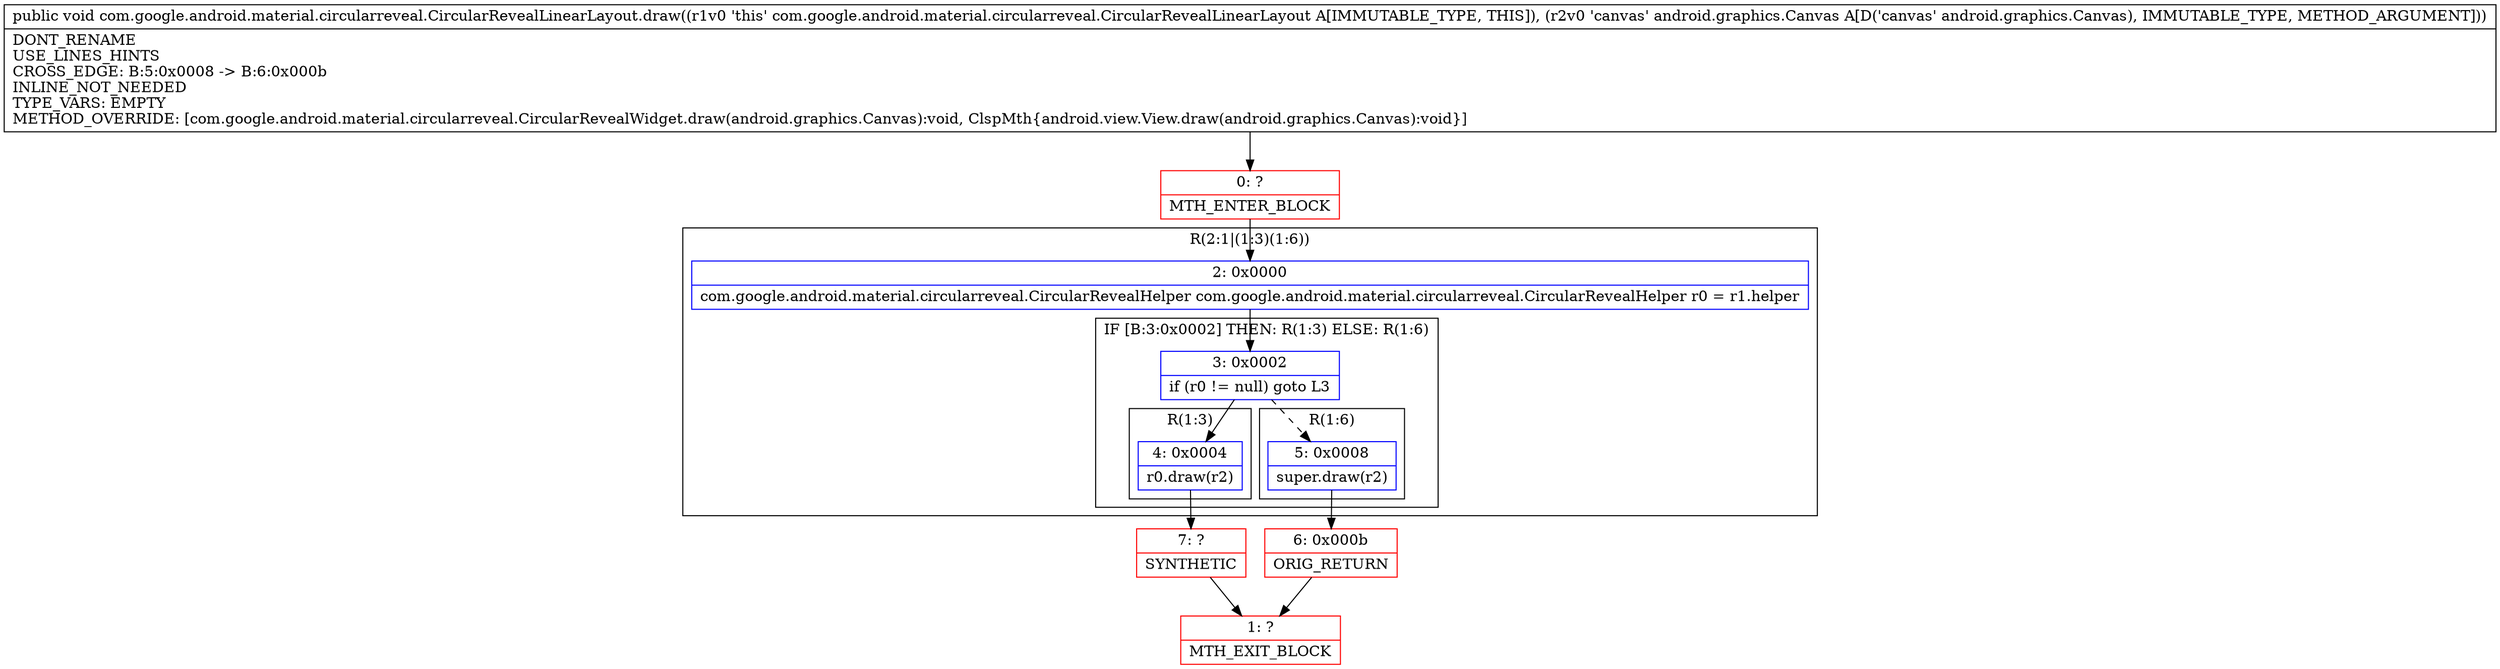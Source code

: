 digraph "CFG forcom.google.android.material.circularreveal.CircularRevealLinearLayout.draw(Landroid\/graphics\/Canvas;)V" {
subgraph cluster_Region_138660114 {
label = "R(2:1|(1:3)(1:6))";
node [shape=record,color=blue];
Node_2 [shape=record,label="{2\:\ 0x0000|com.google.android.material.circularreveal.CircularRevealHelper com.google.android.material.circularreveal.CircularRevealHelper r0 = r1.helper\l}"];
subgraph cluster_IfRegion_1756583742 {
label = "IF [B:3:0x0002] THEN: R(1:3) ELSE: R(1:6)";
node [shape=record,color=blue];
Node_3 [shape=record,label="{3\:\ 0x0002|if (r0 != null) goto L3\l}"];
subgraph cluster_Region_752751045 {
label = "R(1:3)";
node [shape=record,color=blue];
Node_4 [shape=record,label="{4\:\ 0x0004|r0.draw(r2)\l}"];
}
subgraph cluster_Region_329364482 {
label = "R(1:6)";
node [shape=record,color=blue];
Node_5 [shape=record,label="{5\:\ 0x0008|super.draw(r2)\l}"];
}
}
}
Node_0 [shape=record,color=red,label="{0\:\ ?|MTH_ENTER_BLOCK\l}"];
Node_7 [shape=record,color=red,label="{7\:\ ?|SYNTHETIC\l}"];
Node_1 [shape=record,color=red,label="{1\:\ ?|MTH_EXIT_BLOCK\l}"];
Node_6 [shape=record,color=red,label="{6\:\ 0x000b|ORIG_RETURN\l}"];
MethodNode[shape=record,label="{public void com.google.android.material.circularreveal.CircularRevealLinearLayout.draw((r1v0 'this' com.google.android.material.circularreveal.CircularRevealLinearLayout A[IMMUTABLE_TYPE, THIS]), (r2v0 'canvas' android.graphics.Canvas A[D('canvas' android.graphics.Canvas), IMMUTABLE_TYPE, METHOD_ARGUMENT]))  | DONT_RENAME\lUSE_LINES_HINTS\lCROSS_EDGE: B:5:0x0008 \-\> B:6:0x000b\lINLINE_NOT_NEEDED\lTYPE_VARS: EMPTY\lMETHOD_OVERRIDE: [com.google.android.material.circularreveal.CircularRevealWidget.draw(android.graphics.Canvas):void, ClspMth\{android.view.View.draw(android.graphics.Canvas):void\}]\l}"];
MethodNode -> Node_0;Node_2 -> Node_3;
Node_3 -> Node_4;
Node_3 -> Node_5[style=dashed];
Node_4 -> Node_7;
Node_5 -> Node_6;
Node_0 -> Node_2;
Node_7 -> Node_1;
Node_6 -> Node_1;
}

